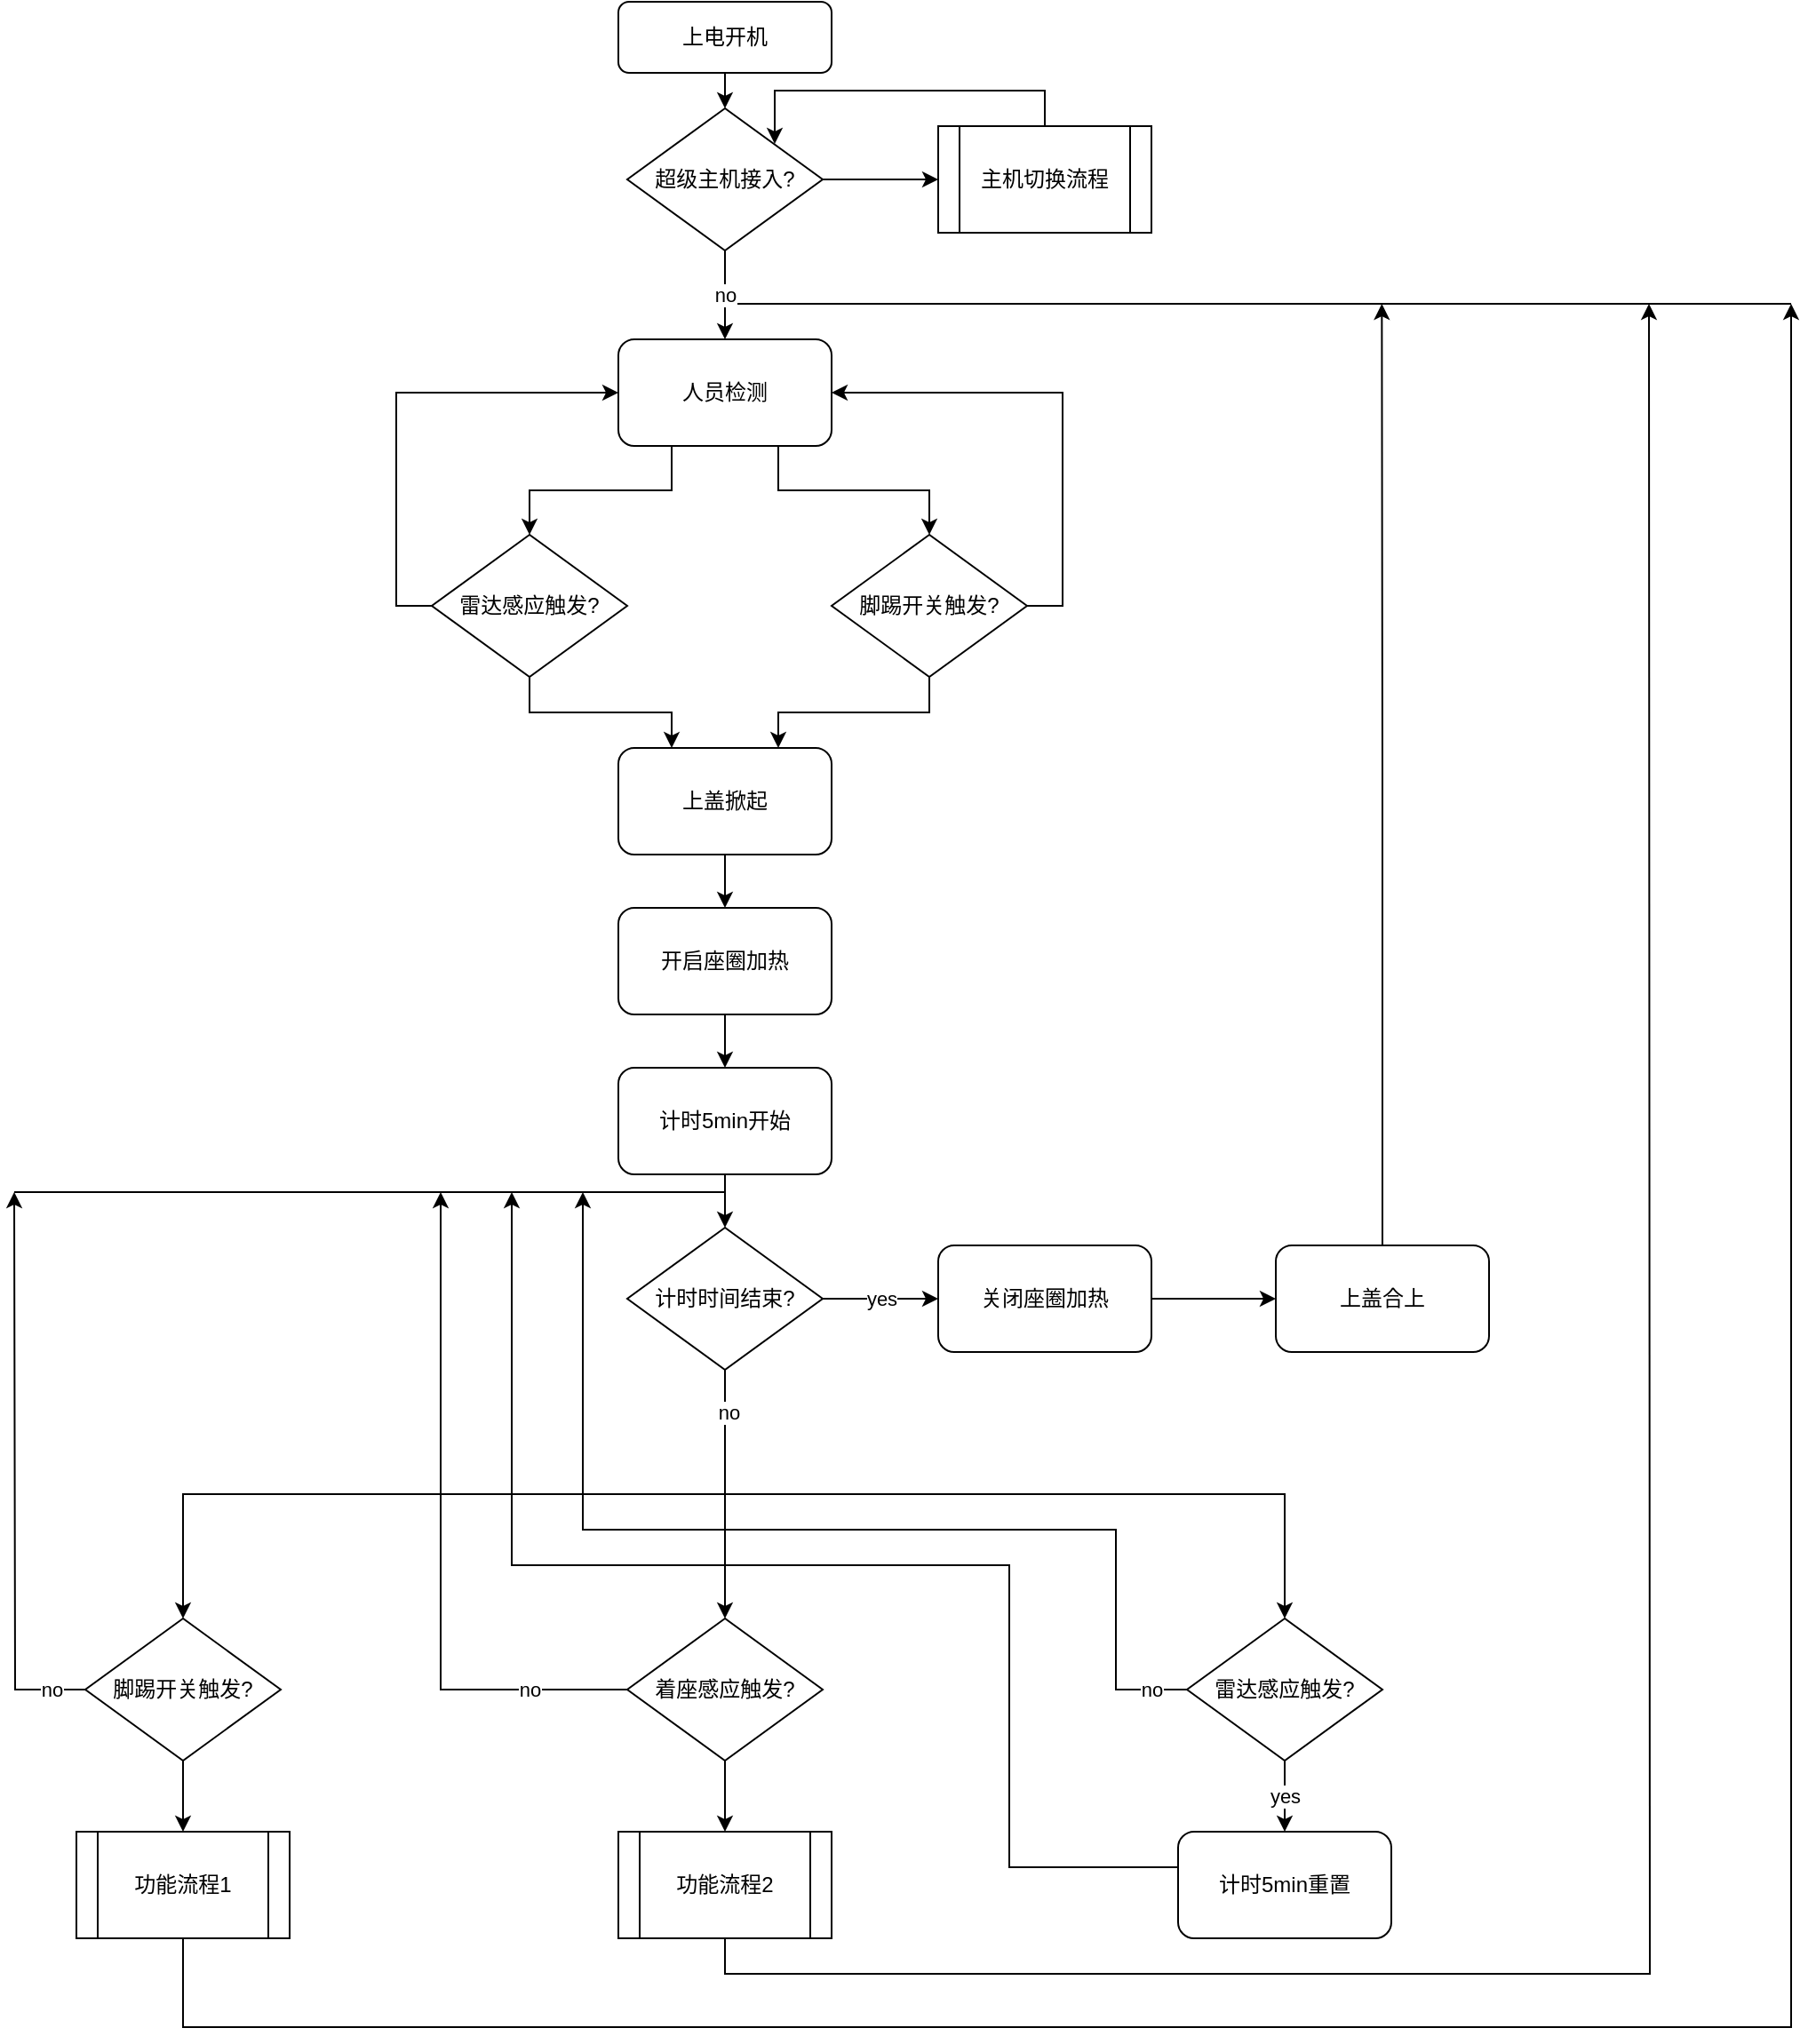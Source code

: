 <mxfile version="14.7.0" type="github">
  <diagram id="-GL9jUjGzBE2j5kcGxNG" name="Page-1">
    <mxGraphModel dx="1640" dy="1604" grid="1" gridSize="10" guides="1" tooltips="1" connect="1" arrows="1" fold="1" page="1" pageScale="1" pageWidth="827" pageHeight="1169" math="0" shadow="0">
      <root>
        <mxCell id="0" />
        <mxCell id="1" parent="0" />
        <mxCell id="ZCt8lKtkFsK1KPISfKjg-61" style="edgeStyle=orthogonalEdgeStyle;rounded=0;orthogonalLoop=1;jettySize=auto;html=1;exitX=0.5;exitY=1;exitDx=0;exitDy=0;entryX=0.5;entryY=0;entryDx=0;entryDy=0;" edge="1" parent="1" source="ZCt8lKtkFsK1KPISfKjg-1" target="ZCt8lKtkFsK1KPISfKjg-59">
          <mxGeometry relative="1" as="geometry" />
        </mxCell>
        <mxCell id="ZCt8lKtkFsK1KPISfKjg-1" value="上电开机" style="rounded=1;whiteSpace=wrap;html=1;fontSize=12;glass=0;strokeWidth=1;shadow=0;" vertex="1" parent="1">
          <mxGeometry x="-60" y="-40" width="120" height="40" as="geometry" />
        </mxCell>
        <mxCell id="ZCt8lKtkFsK1KPISfKjg-7" style="edgeStyle=orthogonalEdgeStyle;rounded=0;orthogonalLoop=1;jettySize=auto;html=1;exitX=0.25;exitY=1;exitDx=0;exitDy=0;" edge="1" parent="1" source="ZCt8lKtkFsK1KPISfKjg-2" target="ZCt8lKtkFsK1KPISfKjg-3">
          <mxGeometry relative="1" as="geometry" />
        </mxCell>
        <mxCell id="ZCt8lKtkFsK1KPISfKjg-9" style="edgeStyle=orthogonalEdgeStyle;rounded=0;orthogonalLoop=1;jettySize=auto;html=1;exitX=0.75;exitY=1;exitDx=0;exitDy=0;entryX=0.5;entryY=0;entryDx=0;entryDy=0;" edge="1" parent="1" source="ZCt8lKtkFsK1KPISfKjg-2" target="ZCt8lKtkFsK1KPISfKjg-4">
          <mxGeometry relative="1" as="geometry" />
        </mxCell>
        <mxCell id="ZCt8lKtkFsK1KPISfKjg-2" value="人员检测" style="rounded=1;whiteSpace=wrap;html=1;flipH=1;flipV=0;" vertex="1" parent="1">
          <mxGeometry x="-60" y="150" width="120" height="60" as="geometry" />
        </mxCell>
        <mxCell id="ZCt8lKtkFsK1KPISfKjg-11" style="edgeStyle=orthogonalEdgeStyle;rounded=0;orthogonalLoop=1;jettySize=auto;html=1;exitX=0;exitY=0.5;exitDx=0;exitDy=0;entryX=0;entryY=0.5;entryDx=0;entryDy=0;" edge="1" parent="1" source="ZCt8lKtkFsK1KPISfKjg-3" target="ZCt8lKtkFsK1KPISfKjg-2">
          <mxGeometry relative="1" as="geometry" />
        </mxCell>
        <mxCell id="ZCt8lKtkFsK1KPISfKjg-13" style="edgeStyle=orthogonalEdgeStyle;rounded=0;orthogonalLoop=1;jettySize=auto;html=1;exitX=0.5;exitY=1;exitDx=0;exitDy=0;entryX=0.25;entryY=0;entryDx=0;entryDy=0;" edge="1" parent="1" source="ZCt8lKtkFsK1KPISfKjg-3" target="ZCt8lKtkFsK1KPISfKjg-10">
          <mxGeometry relative="1" as="geometry" />
        </mxCell>
        <mxCell id="ZCt8lKtkFsK1KPISfKjg-3" value="雷达感应触发?" style="rhombus;whiteSpace=wrap;html=1;flipH=1;flipV=0;" vertex="1" parent="1">
          <mxGeometry x="-165" y="260" width="110" height="80" as="geometry" />
        </mxCell>
        <mxCell id="ZCt8lKtkFsK1KPISfKjg-12" style="edgeStyle=orthogonalEdgeStyle;rounded=0;orthogonalLoop=1;jettySize=auto;html=1;exitX=1;exitY=0.5;exitDx=0;exitDy=0;entryX=1;entryY=0.5;entryDx=0;entryDy=0;" edge="1" parent="1" source="ZCt8lKtkFsK1KPISfKjg-4" target="ZCt8lKtkFsK1KPISfKjg-2">
          <mxGeometry relative="1" as="geometry" />
        </mxCell>
        <mxCell id="ZCt8lKtkFsK1KPISfKjg-14" style="edgeStyle=orthogonalEdgeStyle;rounded=0;orthogonalLoop=1;jettySize=auto;html=1;exitX=0.5;exitY=1;exitDx=0;exitDy=0;entryX=0.75;entryY=0;entryDx=0;entryDy=0;" edge="1" parent="1" source="ZCt8lKtkFsK1KPISfKjg-4" target="ZCt8lKtkFsK1KPISfKjg-10">
          <mxGeometry relative="1" as="geometry" />
        </mxCell>
        <mxCell id="ZCt8lKtkFsK1KPISfKjg-4" value="脚踢开关触发?" style="rhombus;whiteSpace=wrap;html=1;flipH=1;flipV=0;" vertex="1" parent="1">
          <mxGeometry x="60" y="260" width="110" height="80" as="geometry" />
        </mxCell>
        <mxCell id="ZCt8lKtkFsK1KPISfKjg-16" style="edgeStyle=orthogonalEdgeStyle;rounded=0;orthogonalLoop=1;jettySize=auto;html=1;exitX=0.5;exitY=1;exitDx=0;exitDy=0;entryX=0.5;entryY=0;entryDx=0;entryDy=0;" edge="1" parent="1" source="ZCt8lKtkFsK1KPISfKjg-10" target="ZCt8lKtkFsK1KPISfKjg-15">
          <mxGeometry relative="1" as="geometry" />
        </mxCell>
        <mxCell id="ZCt8lKtkFsK1KPISfKjg-10" value="上盖掀起" style="rounded=1;whiteSpace=wrap;html=1;" vertex="1" parent="1">
          <mxGeometry x="-60" y="380" width="120" height="60" as="geometry" />
        </mxCell>
        <mxCell id="ZCt8lKtkFsK1KPISfKjg-24" style="edgeStyle=orthogonalEdgeStyle;rounded=0;orthogonalLoop=1;jettySize=auto;html=1;exitX=0.5;exitY=1;exitDx=0;exitDy=0;entryX=0.5;entryY=0;entryDx=0;entryDy=0;" edge="1" parent="1" source="ZCt8lKtkFsK1KPISfKjg-15" target="ZCt8lKtkFsK1KPISfKjg-23">
          <mxGeometry relative="1" as="geometry" />
        </mxCell>
        <mxCell id="ZCt8lKtkFsK1KPISfKjg-15" value="开启座圈加热" style="rounded=1;whiteSpace=wrap;html=1;" vertex="1" parent="1">
          <mxGeometry x="-60" y="470" width="120" height="60" as="geometry" />
        </mxCell>
        <mxCell id="ZCt8lKtkFsK1KPISfKjg-43" style="edgeStyle=orthogonalEdgeStyle;rounded=0;orthogonalLoop=1;jettySize=auto;html=1;exitX=0;exitY=0.5;exitDx=0;exitDy=0;" edge="1" parent="1" source="ZCt8lKtkFsK1KPISfKjg-21">
          <mxGeometry relative="1" as="geometry">
            <mxPoint x="-400" y="630" as="targetPoint" />
          </mxGeometry>
        </mxCell>
        <mxCell id="ZCt8lKtkFsK1KPISfKjg-49" value="no" style="edgeLabel;html=1;align=center;verticalAlign=middle;resizable=0;points=[];" vertex="1" connectable="0" parent="ZCt8lKtkFsK1KPISfKjg-43">
          <mxGeometry x="-0.219" y="1" relative="1" as="geometry">
            <mxPoint x="21" y="85" as="offset" />
          </mxGeometry>
        </mxCell>
        <mxCell id="ZCt8lKtkFsK1KPISfKjg-53" style="edgeStyle=orthogonalEdgeStyle;rounded=0;orthogonalLoop=1;jettySize=auto;html=1;exitX=0.5;exitY=1;exitDx=0;exitDy=0;entryX=0.5;entryY=0;entryDx=0;entryDy=0;" edge="1" parent="1" source="ZCt8lKtkFsK1KPISfKjg-21" target="ZCt8lKtkFsK1KPISfKjg-51">
          <mxGeometry relative="1" as="geometry" />
        </mxCell>
        <mxCell id="ZCt8lKtkFsK1KPISfKjg-21" value="脚踢开关触发?" style="rhombus;whiteSpace=wrap;html=1;flipH=1;flipV=0;" vertex="1" parent="1">
          <mxGeometry x="-360" y="870" width="110" height="80" as="geometry" />
        </mxCell>
        <mxCell id="ZCt8lKtkFsK1KPISfKjg-41" value="no" style="edgeStyle=orthogonalEdgeStyle;rounded=0;orthogonalLoop=1;jettySize=auto;html=1;exitX=0;exitY=0.5;exitDx=0;exitDy=0;" edge="1" parent="1" source="ZCt8lKtkFsK1KPISfKjg-22">
          <mxGeometry x="-0.714" relative="1" as="geometry">
            <mxPoint x="-160" y="630" as="targetPoint" />
            <Array as="points">
              <mxPoint x="-160" y="910" />
              <mxPoint x="-160" y="630" />
            </Array>
            <mxPoint as="offset" />
          </mxGeometry>
        </mxCell>
        <mxCell id="ZCt8lKtkFsK1KPISfKjg-54" style="edgeStyle=orthogonalEdgeStyle;rounded=0;orthogonalLoop=1;jettySize=auto;html=1;exitX=0.5;exitY=1;exitDx=0;exitDy=0;entryX=0.5;entryY=0;entryDx=0;entryDy=0;" edge="1" parent="1" source="ZCt8lKtkFsK1KPISfKjg-22" target="ZCt8lKtkFsK1KPISfKjg-52">
          <mxGeometry relative="1" as="geometry" />
        </mxCell>
        <mxCell id="ZCt8lKtkFsK1KPISfKjg-22" value="着座感应触发?" style="rhombus;whiteSpace=wrap;html=1;flipH=1;flipV=0;" vertex="1" parent="1">
          <mxGeometry x="-55" y="870" width="110" height="80" as="geometry" />
        </mxCell>
        <mxCell id="ZCt8lKtkFsK1KPISfKjg-27" style="edgeStyle=orthogonalEdgeStyle;rounded=0;orthogonalLoop=1;jettySize=auto;html=1;exitX=0.5;exitY=1;exitDx=0;exitDy=0;entryX=0.5;entryY=0;entryDx=0;entryDy=0;" edge="1" parent="1" source="ZCt8lKtkFsK1KPISfKjg-23" target="ZCt8lKtkFsK1KPISfKjg-26">
          <mxGeometry relative="1" as="geometry" />
        </mxCell>
        <mxCell id="ZCt8lKtkFsK1KPISfKjg-23" value="计时5min开始" style="rounded=1;whiteSpace=wrap;html=1;" vertex="1" parent="1">
          <mxGeometry x="-60" y="560" width="120" height="60" as="geometry" />
        </mxCell>
        <mxCell id="ZCt8lKtkFsK1KPISfKjg-42" value="no" style="edgeStyle=orthogonalEdgeStyle;rounded=0;orthogonalLoop=1;jettySize=auto;html=1;exitX=0;exitY=0.5;exitDx=0;exitDy=0;" edge="1" parent="1" source="ZCt8lKtkFsK1KPISfKjg-25">
          <mxGeometry x="-0.935" relative="1" as="geometry">
            <mxPoint x="-80" y="630" as="targetPoint" />
            <Array as="points">
              <mxPoint x="220" y="910" />
              <mxPoint x="220" y="820" />
              <mxPoint x="-80" y="820" />
            </Array>
            <mxPoint as="offset" />
          </mxGeometry>
        </mxCell>
        <mxCell id="ZCt8lKtkFsK1KPISfKjg-47" value="yes" style="edgeStyle=orthogonalEdgeStyle;rounded=0;orthogonalLoop=1;jettySize=auto;html=1;exitX=0.5;exitY=1;exitDx=0;exitDy=0;entryX=0.5;entryY=0;entryDx=0;entryDy=0;" edge="1" parent="1" source="ZCt8lKtkFsK1KPISfKjg-25" target="ZCt8lKtkFsK1KPISfKjg-46">
          <mxGeometry relative="1" as="geometry" />
        </mxCell>
        <mxCell id="ZCt8lKtkFsK1KPISfKjg-25" value="雷达感应触发?" style="rhombus;whiteSpace=wrap;html=1;flipH=1;flipV=0;" vertex="1" parent="1">
          <mxGeometry x="260" y="870" width="110" height="80" as="geometry" />
        </mxCell>
        <mxCell id="ZCt8lKtkFsK1KPISfKjg-29" value="yes" style="edgeStyle=orthogonalEdgeStyle;rounded=0;orthogonalLoop=1;jettySize=auto;html=1;exitX=1;exitY=0.5;exitDx=0;exitDy=0;entryX=0;entryY=0.5;entryDx=0;entryDy=0;" edge="1" parent="1" source="ZCt8lKtkFsK1KPISfKjg-26" target="ZCt8lKtkFsK1KPISfKjg-28">
          <mxGeometry relative="1" as="geometry" />
        </mxCell>
        <mxCell id="ZCt8lKtkFsK1KPISfKjg-33" style="edgeStyle=orthogonalEdgeStyle;rounded=0;orthogonalLoop=1;jettySize=auto;html=1;exitX=0.5;exitY=1;exitDx=0;exitDy=0;entryX=0.5;entryY=0;entryDx=0;entryDy=0;" edge="1" parent="1" source="ZCt8lKtkFsK1KPISfKjg-26" target="ZCt8lKtkFsK1KPISfKjg-22">
          <mxGeometry relative="1" as="geometry" />
        </mxCell>
        <mxCell id="ZCt8lKtkFsK1KPISfKjg-35" style="edgeStyle=orthogonalEdgeStyle;rounded=0;orthogonalLoop=1;jettySize=auto;html=1;exitX=0.5;exitY=1;exitDx=0;exitDy=0;entryX=0.5;entryY=0;entryDx=0;entryDy=0;" edge="1" parent="1" source="ZCt8lKtkFsK1KPISfKjg-26" target="ZCt8lKtkFsK1KPISfKjg-21">
          <mxGeometry relative="1" as="geometry" />
        </mxCell>
        <mxCell id="ZCt8lKtkFsK1KPISfKjg-36" style="edgeStyle=orthogonalEdgeStyle;rounded=0;orthogonalLoop=1;jettySize=auto;html=1;exitX=0.5;exitY=1;exitDx=0;exitDy=0;" edge="1" parent="1" source="ZCt8lKtkFsK1KPISfKjg-26" target="ZCt8lKtkFsK1KPISfKjg-25">
          <mxGeometry relative="1" as="geometry" />
        </mxCell>
        <mxCell id="ZCt8lKtkFsK1KPISfKjg-37" value="no" style="edgeLabel;html=1;align=center;verticalAlign=middle;resizable=0;points=[];" vertex="1" connectable="0" parent="ZCt8lKtkFsK1KPISfKjg-36">
          <mxGeometry x="-0.894" y="2" relative="1" as="geometry">
            <mxPoint as="offset" />
          </mxGeometry>
        </mxCell>
        <mxCell id="ZCt8lKtkFsK1KPISfKjg-26" value="计时时间结束?" style="rhombus;whiteSpace=wrap;html=1;flipH=1;flipV=0;" vertex="1" parent="1">
          <mxGeometry x="-55" y="650" width="110" height="80" as="geometry" />
        </mxCell>
        <mxCell id="ZCt8lKtkFsK1KPISfKjg-31" style="edgeStyle=orthogonalEdgeStyle;rounded=0;orthogonalLoop=1;jettySize=auto;html=1;exitX=1;exitY=0.5;exitDx=0;exitDy=0;entryX=0;entryY=0.5;entryDx=0;entryDy=0;" edge="1" parent="1" source="ZCt8lKtkFsK1KPISfKjg-28" target="ZCt8lKtkFsK1KPISfKjg-30">
          <mxGeometry relative="1" as="geometry" />
        </mxCell>
        <mxCell id="ZCt8lKtkFsK1KPISfKjg-28" value="关闭座圈加热" style="rounded=1;whiteSpace=wrap;html=1;" vertex="1" parent="1">
          <mxGeometry x="120" y="660" width="120" height="60" as="geometry" />
        </mxCell>
        <mxCell id="ZCt8lKtkFsK1KPISfKjg-58" style="edgeStyle=orthogonalEdgeStyle;rounded=0;orthogonalLoop=1;jettySize=auto;html=1;exitX=0.5;exitY=0;exitDx=0;exitDy=0;" edge="1" parent="1" source="ZCt8lKtkFsK1KPISfKjg-30">
          <mxGeometry relative="1" as="geometry">
            <mxPoint x="369.667" y="130" as="targetPoint" />
          </mxGeometry>
        </mxCell>
        <mxCell id="ZCt8lKtkFsK1KPISfKjg-30" value="上盖合上" style="rounded=1;whiteSpace=wrap;html=1;" vertex="1" parent="1">
          <mxGeometry x="310" y="660" width="120" height="60" as="geometry" />
        </mxCell>
        <mxCell id="ZCt8lKtkFsK1KPISfKjg-45" value="" style="endArrow=none;html=1;" edge="1" parent="1">
          <mxGeometry width="50" height="50" relative="1" as="geometry">
            <mxPoint x="-400" y="630" as="sourcePoint" />
            <mxPoint y="630" as="targetPoint" />
          </mxGeometry>
        </mxCell>
        <mxCell id="ZCt8lKtkFsK1KPISfKjg-48" style="edgeStyle=orthogonalEdgeStyle;rounded=0;orthogonalLoop=1;jettySize=auto;html=1;exitX=0;exitY=0.5;exitDx=0;exitDy=0;" edge="1" parent="1" source="ZCt8lKtkFsK1KPISfKjg-46">
          <mxGeometry relative="1" as="geometry">
            <mxPoint x="-120.0" y="630" as="targetPoint" />
            <Array as="points">
              <mxPoint x="160" y="1010" />
              <mxPoint x="160" y="840" />
              <mxPoint x="-120" y="840" />
            </Array>
          </mxGeometry>
        </mxCell>
        <mxCell id="ZCt8lKtkFsK1KPISfKjg-46" value="计时5min重置" style="rounded=1;whiteSpace=wrap;html=1;" vertex="1" parent="1">
          <mxGeometry x="255" y="990" width="120" height="60" as="geometry" />
        </mxCell>
        <mxCell id="ZCt8lKtkFsK1KPISfKjg-56" style="edgeStyle=orthogonalEdgeStyle;rounded=0;orthogonalLoop=1;jettySize=auto;html=1;exitX=0.5;exitY=1;exitDx=0;exitDy=0;" edge="1" parent="1" source="ZCt8lKtkFsK1KPISfKjg-51">
          <mxGeometry relative="1" as="geometry">
            <mxPoint x="600" y="130" as="targetPoint" />
            <Array as="points">
              <mxPoint x="-305" y="1100" />
              <mxPoint x="600" y="1100" />
            </Array>
          </mxGeometry>
        </mxCell>
        <mxCell id="ZCt8lKtkFsK1KPISfKjg-51" value="功能流程1" style="shape=process;whiteSpace=wrap;html=1;backgroundOutline=1;" vertex="1" parent="1">
          <mxGeometry x="-365" y="990" width="120" height="60" as="geometry" />
        </mxCell>
        <mxCell id="ZCt8lKtkFsK1KPISfKjg-55" style="edgeStyle=orthogonalEdgeStyle;rounded=0;orthogonalLoop=1;jettySize=auto;html=1;exitX=0.5;exitY=1;exitDx=0;exitDy=0;" edge="1" parent="1" source="ZCt8lKtkFsK1KPISfKjg-52">
          <mxGeometry relative="1" as="geometry">
            <mxPoint x="520" y="130" as="targetPoint" />
          </mxGeometry>
        </mxCell>
        <mxCell id="ZCt8lKtkFsK1KPISfKjg-52" value="功能流程2" style="shape=process;whiteSpace=wrap;html=1;backgroundOutline=1;" vertex="1" parent="1">
          <mxGeometry x="-60" y="990" width="120" height="60" as="geometry" />
        </mxCell>
        <mxCell id="ZCt8lKtkFsK1KPISfKjg-57" value="" style="endArrow=none;html=1;" edge="1" parent="1">
          <mxGeometry width="50" height="50" relative="1" as="geometry">
            <mxPoint y="130" as="sourcePoint" />
            <mxPoint x="600" y="130" as="targetPoint" />
          </mxGeometry>
        </mxCell>
        <mxCell id="ZCt8lKtkFsK1KPISfKjg-60" value="no" style="edgeStyle=orthogonalEdgeStyle;rounded=0;orthogonalLoop=1;jettySize=auto;html=1;exitX=0.5;exitY=1;exitDx=0;exitDy=0;entryX=0.5;entryY=0;entryDx=0;entryDy=0;" edge="1" parent="1" source="ZCt8lKtkFsK1KPISfKjg-59" target="ZCt8lKtkFsK1KPISfKjg-2">
          <mxGeometry relative="1" as="geometry" />
        </mxCell>
        <mxCell id="ZCt8lKtkFsK1KPISfKjg-62" style="edgeStyle=orthogonalEdgeStyle;rounded=0;orthogonalLoop=1;jettySize=auto;html=1;exitX=1;exitY=0.5;exitDx=0;exitDy=0;" edge="1" parent="1" source="ZCt8lKtkFsK1KPISfKjg-59">
          <mxGeometry relative="1" as="geometry">
            <mxPoint x="120" y="60" as="targetPoint" />
          </mxGeometry>
        </mxCell>
        <mxCell id="ZCt8lKtkFsK1KPISfKjg-59" value="超级主机接入?" style="rhombus;whiteSpace=wrap;html=1;flipH=1;flipV=0;" vertex="1" parent="1">
          <mxGeometry x="-55" y="20" width="110" height="80" as="geometry" />
        </mxCell>
        <mxCell id="ZCt8lKtkFsK1KPISfKjg-64" style="edgeStyle=orthogonalEdgeStyle;rounded=0;orthogonalLoop=1;jettySize=auto;html=1;exitX=0.5;exitY=0;exitDx=0;exitDy=0;entryX=1;entryY=0;entryDx=0;entryDy=0;" edge="1" parent="1" source="ZCt8lKtkFsK1KPISfKjg-63" target="ZCt8lKtkFsK1KPISfKjg-59">
          <mxGeometry relative="1" as="geometry">
            <Array as="points">
              <mxPoint x="180" y="10" />
              <mxPoint x="28" y="10" />
              <mxPoint x="28" y="40" />
            </Array>
          </mxGeometry>
        </mxCell>
        <mxCell id="ZCt8lKtkFsK1KPISfKjg-63" value="主机切换流程" style="shape=process;whiteSpace=wrap;html=1;backgroundOutline=1;" vertex="1" parent="1">
          <mxGeometry x="120" y="30" width="120" height="60" as="geometry" />
        </mxCell>
      </root>
    </mxGraphModel>
  </diagram>
</mxfile>

